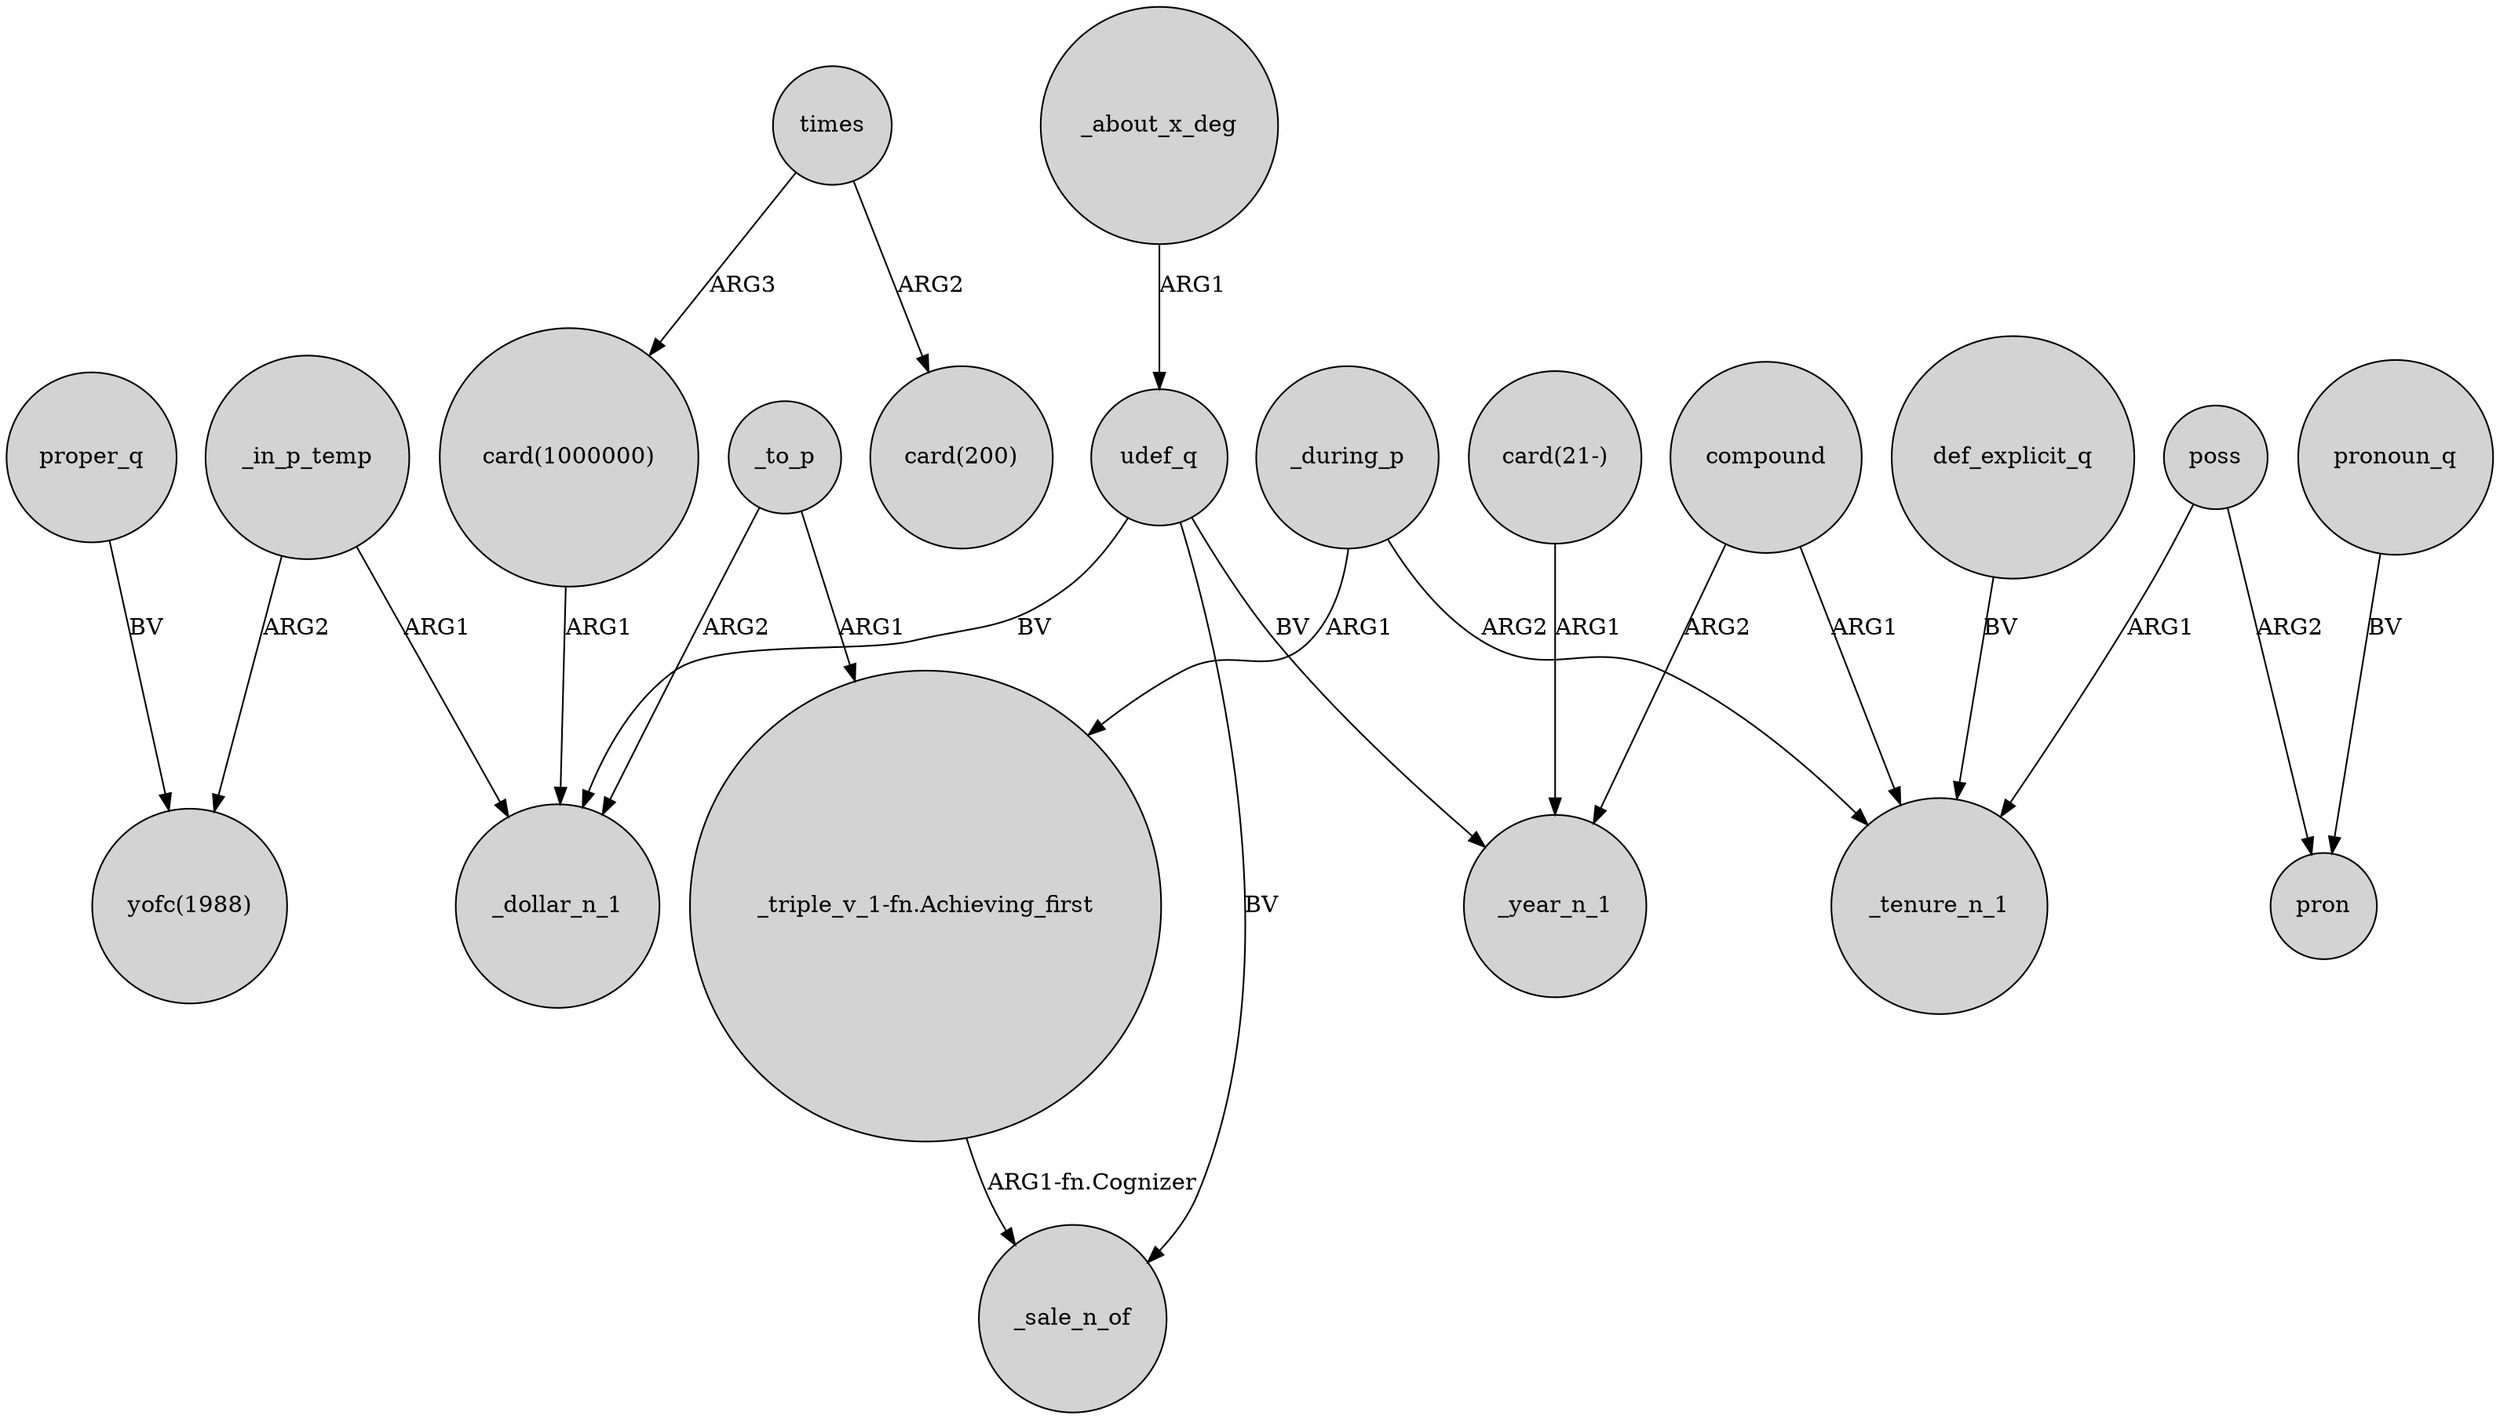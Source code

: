 digraph {
	node [shape=circle style=filled]
	_during_p -> "_triple_v_1-fn.Achieving_first" [label=ARG1]
	_to_p -> "_triple_v_1-fn.Achieving_first" [label=ARG1]
	times -> "card(1000000)" [label=ARG3]
	times -> "card(200)" [label=ARG2]
	udef_q -> _sale_n_of [label=BV]
	_to_p -> _dollar_n_1 [label=ARG2]
	_during_p -> _tenure_n_1 [label=ARG2]
	_in_p_temp -> _dollar_n_1 [label=ARG1]
	def_explicit_q -> _tenure_n_1 [label=BV]
	_about_x_deg -> udef_q [label=ARG1]
	"card(21-)" -> _year_n_1 [label=ARG1]
	pronoun_q -> pron [label=BV]
	compound -> _year_n_1 [label=ARG2]
	poss -> pron [label=ARG2]
	compound -> _tenure_n_1 [label=ARG1]
	poss -> _tenure_n_1 [label=ARG1]
	udef_q -> _dollar_n_1 [label=BV]
	"card(1000000)" -> _dollar_n_1 [label=ARG1]
	proper_q -> "yofc(1988)" [label=BV]
	"_triple_v_1-fn.Achieving_first" -> _sale_n_of [label="ARG1-fn.Cognizer"]
	udef_q -> _year_n_1 [label=BV]
	_in_p_temp -> "yofc(1988)" [label=ARG2]
}
